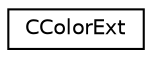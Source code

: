 digraph "Graphical Class Hierarchy"
{
  edge [fontname="Helvetica",fontsize="10",labelfontname="Helvetica",labelfontsize="10"];
  node [fontname="Helvetica",fontsize="10",shape=record];
  rankdir="LR";
  Node1 [label="CColorExt",height=0.2,width=0.4,color="black", fillcolor="white", style="filled",URL="$struct_c_color_ext.html"];
}

